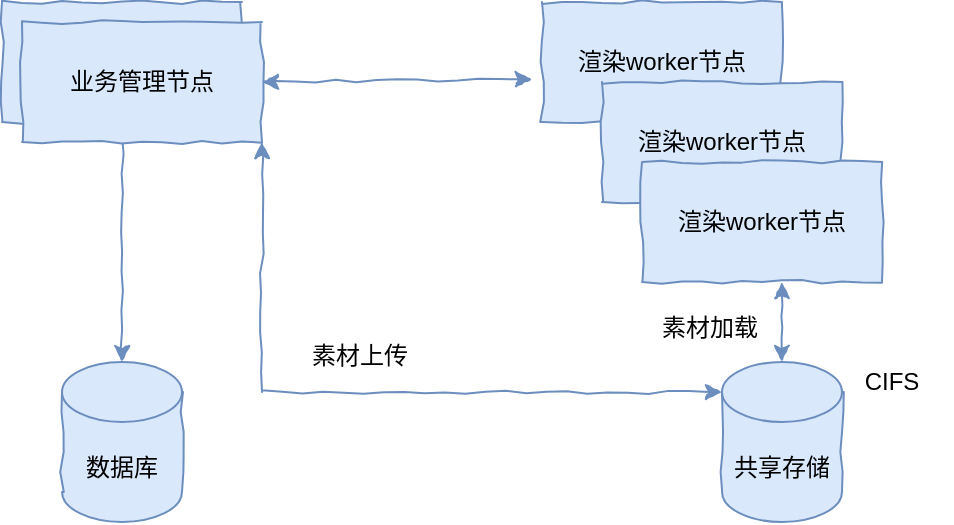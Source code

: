 <mxfile version="22.1.16" type="github" pages="2">
  <diagram name="渲染" id="Ony0uZFM6_0t6FoptmsX">
    <mxGraphModel dx="1434" dy="765" grid="0" gridSize="10" guides="1" tooltips="1" connect="1" arrows="1" fold="1" page="1" pageScale="1" pageWidth="827" pageHeight="1169" math="0" shadow="0">
      <root>
        <mxCell id="0" />
        <mxCell id="1" parent="0" />
        <mxCell id="FOcp_rNZjXHT2OMbQqS7-1" value="共享存储" style="shape=cylinder3;whiteSpace=wrap;html=1;boundedLbl=1;backgroundOutline=1;size=15;fillColor=#dae8fc;strokeColor=#6c8ebf;rounded=0;comic=1;" parent="1" vertex="1">
          <mxGeometry x="420" y="210" width="60" height="80" as="geometry" />
        </mxCell>
        <mxCell id="FOcp_rNZjXHT2OMbQqS7-2" value="数据库" style="shape=cylinder3;whiteSpace=wrap;html=1;boundedLbl=1;backgroundOutline=1;size=15;fillColor=#dae8fc;strokeColor=#6c8ebf;comic=1;" parent="1" vertex="1">
          <mxGeometry x="90" y="210" width="60" height="80" as="geometry" />
        </mxCell>
        <mxCell id="FOcp_rNZjXHT2OMbQqS7-3" value="业务管理节点" style="rounded=0;whiteSpace=wrap;html=1;fillColor=#dae8fc;strokeColor=#6c8ebf;comic=1;" parent="1" vertex="1">
          <mxGeometry x="60" y="30" width="120" height="60" as="geometry" />
        </mxCell>
        <mxCell id="FOcp_rNZjXHT2OMbQqS7-4" value="" style="endArrow=classic;startArrow=classic;html=1;rounded=0;exitX=0.5;exitY=0;exitDx=0;exitDy=0;exitPerimeter=0;entryX=0.5;entryY=1;entryDx=0;entryDy=0;fontSize=12;fillColor=#dae8fc;strokeColor=#6c8ebf;comic=1;" parent="1" source="FOcp_rNZjXHT2OMbQqS7-2" target="FOcp_rNZjXHT2OMbQqS7-3" edge="1">
          <mxGeometry width="50" height="50" relative="1" as="geometry">
            <mxPoint x="317" y="190" as="sourcePoint" />
            <mxPoint x="367" y="140" as="targetPoint" />
          </mxGeometry>
        </mxCell>
        <mxCell id="FOcp_rNZjXHT2OMbQqS7-5" value="业务管理节点" style="rounded=0;whiteSpace=wrap;html=1;fillColor=#dae8fc;strokeColor=#6c8ebf;comic=1;" parent="1" vertex="1">
          <mxGeometry x="70" y="40" width="120" height="60" as="geometry" />
        </mxCell>
        <mxCell id="FOcp_rNZjXHT2OMbQqS7-6" value="渲染worker节点" style="rounded=0;whiteSpace=wrap;html=1;fillColor=#dae8fc;strokeColor=#6c8ebf;comic=1;" parent="1" vertex="1">
          <mxGeometry x="330" y="30" width="120" height="60" as="geometry" />
        </mxCell>
        <mxCell id="FOcp_rNZjXHT2OMbQqS7-7" value="渲染worker节点" style="rounded=0;whiteSpace=wrap;html=1;fillColor=#dae8fc;strokeColor=#6c8ebf;comic=1;" parent="1" vertex="1">
          <mxGeometry x="360" y="70" width="120" height="60" as="geometry" />
        </mxCell>
        <mxCell id="FOcp_rNZjXHT2OMbQqS7-8" value="渲染worker节点" style="rounded=0;whiteSpace=wrap;html=1;fillColor=#dae8fc;strokeColor=#6c8ebf;comic=1;" parent="1" vertex="1">
          <mxGeometry x="380" y="110" width="120" height="60" as="geometry" />
        </mxCell>
        <mxCell id="FOcp_rNZjXHT2OMbQqS7-9" value="" style="endArrow=classic;startArrow=classic;html=1;rounded=0;exitX=1;exitY=0.5;exitDx=0;exitDy=0;entryX=-0.042;entryY=0.642;entryDx=0;entryDy=0;entryPerimeter=0;fontSize=12;fillColor=#dae8fc;strokeColor=#6c8ebf;comic=1;" parent="1" source="FOcp_rNZjXHT2OMbQqS7-5" target="FOcp_rNZjXHT2OMbQqS7-6" edge="1">
          <mxGeometry width="50" height="50" relative="1" as="geometry">
            <mxPoint x="380" y="220" as="sourcePoint" />
            <mxPoint x="430" y="170" as="targetPoint" />
          </mxGeometry>
        </mxCell>
        <mxCell id="FOcp_rNZjXHT2OMbQqS7-10" value="" style="endArrow=classic;startArrow=classic;html=1;rounded=0;exitX=0.5;exitY=0;exitDx=0;exitDy=0;exitPerimeter=0;entryX=0.583;entryY=1;entryDx=0;entryDy=0;entryPerimeter=0;fontSize=12;fillColor=#dae8fc;strokeColor=#6c8ebf;comic=1;" parent="1" source="FOcp_rNZjXHT2OMbQqS7-1" target="FOcp_rNZjXHT2OMbQqS7-8" edge="1">
          <mxGeometry width="50" height="50" relative="1" as="geometry">
            <mxPoint x="380" y="220" as="sourcePoint" />
            <mxPoint x="430" y="170" as="targetPoint" />
          </mxGeometry>
        </mxCell>
        <mxCell id="FOcp_rNZjXHT2OMbQqS7-11" value="CIFS" style="text;html=1;strokeColor=none;fillColor=none;align=center;verticalAlign=middle;whiteSpace=wrap;rounded=0;fontSize=12;fontFamily=Helvetica;fontColor=default;" parent="1" vertex="1">
          <mxGeometry x="475" y="205" width="60" height="30" as="geometry" />
        </mxCell>
        <mxCell id="FOcp_rNZjXHT2OMbQqS7-12" value="" style="endArrow=classic;startArrow=classic;html=1;rounded=0;fontFamily=Helvetica;fontSize=12;fontColor=default;exitX=1;exitY=1;exitDx=0;exitDy=0;entryX=0;entryY=0;entryDx=0;entryDy=15;entryPerimeter=0;strokeColor=#6c8ebf;fillColor=#dae8fc;comic=1;" parent="1" source="FOcp_rNZjXHT2OMbQqS7-5" target="FOcp_rNZjXHT2OMbQqS7-1" edge="1">
          <mxGeometry width="50" height="50" relative="1" as="geometry">
            <mxPoint x="480" y="245" as="sourcePoint" />
            <mxPoint x="530" y="195" as="targetPoint" />
            <Array as="points">
              <mxPoint x="190" y="225" />
            </Array>
          </mxGeometry>
        </mxCell>
        <mxCell id="FOcp_rNZjXHT2OMbQqS7-13" value="素材上传" style="text;html=1;strokeColor=none;fillColor=none;align=center;verticalAlign=middle;whiteSpace=wrap;rounded=0;fontSize=12;fontFamily=Helvetica;fontColor=default;" parent="1" vertex="1">
          <mxGeometry x="209" y="192" width="60" height="30" as="geometry" />
        </mxCell>
        <mxCell id="FOcp_rNZjXHT2OMbQqS7-14" value="素材加载" style="text;html=1;strokeColor=none;fillColor=none;align=center;verticalAlign=middle;whiteSpace=wrap;rounded=0;fontSize=12;fontFamily=Helvetica;fontColor=default;" parent="1" vertex="1">
          <mxGeometry x="384" y="178" width="60" height="30" as="geometry" />
        </mxCell>
      </root>
    </mxGraphModel>
  </diagram>
  <diagram id="kdQ1uOlIyBdFtLqT25dF" name="基因测序">
    <mxGraphModel dx="1062" dy="567" grid="0" gridSize="10" guides="0" tooltips="1" connect="1" arrows="1" fold="1" page="1" pageScale="1" pageWidth="827" pageHeight="1169" math="0" shadow="0">
      <root>
        <mxCell id="0" />
        <mxCell id="1" parent="0" />
        <mxCell id="hNHIFXWzxWRJt-sdTg9D-31" value="" style="rounded=1;whiteSpace=wrap;html=1;fillColor=#fff2cc;strokeColor=#d6b656;" vertex="1" parent="1">
          <mxGeometry x="440" y="100" width="190" height="180" as="geometry" />
        </mxCell>
        <mxCell id="hNHIFXWzxWRJt-sdTg9D-23" value="" style="rounded=1;whiteSpace=wrap;html=1;fillColor=#fff2cc;strokeColor=#d6b656;" vertex="1" parent="1">
          <mxGeometry x="260" y="100" width="160" height="180" as="geometry" />
        </mxCell>
        <mxCell id="hNHIFXWzxWRJt-sdTg9D-7" value="" style="edgeStyle=orthogonalEdgeStyle;rounded=0;orthogonalLoop=1;jettySize=auto;html=1;" edge="1" parent="1" source="hNHIFXWzxWRJt-sdTg9D-1" target="hNHIFXWzxWRJt-sdTg9D-5">
          <mxGeometry relative="1" as="geometry" />
        </mxCell>
        <mxCell id="hNHIFXWzxWRJt-sdTg9D-1" value="测序仪" style="rounded=1;whiteSpace=wrap;html=1;fillColor=#dae8fc;strokeColor=#6c8ebf;" vertex="1" parent="1">
          <mxGeometry x="50" y="120" width="100" height="40" as="geometry" />
        </mxCell>
        <mxCell id="hNHIFXWzxWRJt-sdTg9D-5" value="IDC&lt;br&gt;Server" style="shape=cylinder3;whiteSpace=wrap;html=1;boundedLbl=1;backgroundOutline=1;size=15;fillColor=#dae8fc;strokeColor=#6c8ebf;" vertex="1" parent="1">
          <mxGeometry x="75" y="210" width="50" height="70" as="geometry" />
        </mxCell>
        <mxCell id="hNHIFXWzxWRJt-sdTg9D-9" value="" style="shape=link;html=1;rounded=0;" edge="1" parent="1">
          <mxGeometry width="100" relative="1" as="geometry">
            <mxPoint x="140" y="254.63" as="sourcePoint" />
            <mxPoint x="300" y="254.63" as="targetPoint" />
          </mxGeometry>
        </mxCell>
        <mxCell id="hNHIFXWzxWRJt-sdTg9D-17" value="" style="sketch=0;outlineConnect=0;fontColor=#232F3E;gradientColor=none;fillColor=#ED7100;strokeColor=none;dashed=0;verticalLabelPosition=bottom;verticalAlign=top;align=center;html=1;fontSize=12;fontStyle=0;aspect=fixed;pointerEvents=1;shape=mxgraph.aws4.db_on_instance2;" vertex="1" parent="1">
          <mxGeometry x="270" y="120" width="48" height="48" as="geometry" />
        </mxCell>
        <mxCell id="hNHIFXWzxWRJt-sdTg9D-18" value="" style="sketch=0;outlineConnect=0;fontColor=#232F3E;gradientColor=none;fillColor=#7AA116;strokeColor=none;dashed=0;verticalLabelPosition=bottom;verticalAlign=top;align=center;html=1;fontSize=12;fontStyle=0;aspect=fixed;pointerEvents=1;shape=mxgraph.aws4.bucket;" vertex="1" parent="1">
          <mxGeometry x="310" y="230" width="48.08" height="50" as="geometry" />
        </mxCell>
        <mxCell id="hNHIFXWzxWRJt-sdTg9D-19" value="" style="sketch=0;outlineConnect=0;fontColor=#232F3E;gradientColor=none;fillColor=#ED7100;strokeColor=none;dashed=0;verticalLabelPosition=bottom;verticalAlign=top;align=center;html=1;fontSize=12;fontStyle=0;aspect=fixed;pointerEvents=1;shape=mxgraph.aws4.db_on_instance2;" vertex="1" parent="1">
          <mxGeometry x="318" y="120" width="48" height="48" as="geometry" />
        </mxCell>
        <mxCell id="hNHIFXWzxWRJt-sdTg9D-20" value="" style="sketch=0;outlineConnect=0;fontColor=#232F3E;gradientColor=none;fillColor=#ED7100;strokeColor=none;dashed=0;verticalLabelPosition=bottom;verticalAlign=top;align=center;html=1;fontSize=12;fontStyle=0;aspect=fixed;pointerEvents=1;shape=mxgraph.aws4.db_on_instance2;" vertex="1" parent="1">
          <mxGeometry x="366" y="120" width="48" height="48" as="geometry" />
        </mxCell>
        <mxCell id="hNHIFXWzxWRJt-sdTg9D-21" value="" style="endArrow=classic;html=1;rounded=0;" edge="1" parent="1">
          <mxGeometry width="50" height="50" relative="1" as="geometry">
            <mxPoint x="318.164" y="218" as="sourcePoint" />
            <mxPoint x="318" y="168" as="targetPoint" />
          </mxGeometry>
        </mxCell>
        <mxCell id="hNHIFXWzxWRJt-sdTg9D-22" value="" style="endArrow=classic;html=1;rounded=0;" edge="1" parent="1">
          <mxGeometry width="50" height="50" relative="1" as="geometry">
            <mxPoint x="350" y="170" as="sourcePoint" />
            <mxPoint x="350" y="220" as="targetPoint" />
          </mxGeometry>
        </mxCell>
        <mxCell id="hNHIFXWzxWRJt-sdTg9D-24" value="BCL" style="text;html=1;strokeColor=none;fillColor=none;align=center;verticalAlign=middle;whiteSpace=wrap;rounded=0;" vertex="1" parent="1">
          <mxGeometry x="270" y="180" width="60" height="30" as="geometry" />
        </mxCell>
        <mxCell id="hNHIFXWzxWRJt-sdTg9D-25" value="fastq" style="text;html=1;strokeColor=none;fillColor=none;align=center;verticalAlign=middle;whiteSpace=wrap;rounded=0;" vertex="1" parent="1">
          <mxGeometry x="350" y="180" width="60" height="30" as="geometry" />
        </mxCell>
        <mxCell id="hNHIFXWzxWRJt-sdTg9D-26" value="一级分析" style="text;html=1;strokeColor=none;fillColor=none;align=center;verticalAlign=middle;whiteSpace=wrap;rounded=0;" vertex="1" parent="1">
          <mxGeometry x="340" y="260" width="60" height="30" as="geometry" />
        </mxCell>
        <mxCell id="hNHIFXWzxWRJt-sdTg9D-27" value="" style="sketch=0;outlineConnect=0;fontColor=#232F3E;gradientColor=none;fillColor=#7AA116;strokeColor=none;dashed=0;verticalLabelPosition=bottom;verticalAlign=top;align=center;html=1;fontSize=12;fontStyle=0;aspect=fixed;pointerEvents=1;shape=mxgraph.aws4.file_system;" vertex="1" parent="1">
          <mxGeometry x="497.26" y="190" width="42.74" height="40" as="geometry" />
        </mxCell>
        <mxCell id="hNHIFXWzxWRJt-sdTg9D-28" value="" style="sketch=0;outlineConnect=0;fontColor=#232F3E;gradientColor=none;fillColor=#ED7100;strokeColor=none;dashed=0;verticalLabelPosition=bottom;verticalAlign=top;align=center;html=1;fontSize=12;fontStyle=0;aspect=fixed;pointerEvents=1;shape=mxgraph.aws4.i3_instance;" vertex="1" parent="1">
          <mxGeometry x="450" y="120" width="40" height="40" as="geometry" />
        </mxCell>
        <mxCell id="hNHIFXWzxWRJt-sdTg9D-29" value="" style="sketch=0;outlineConnect=0;fontColor=#232F3E;gradientColor=none;fillColor=#ED7100;strokeColor=none;dashed=0;verticalLabelPosition=bottom;verticalAlign=top;align=center;html=1;fontSize=12;fontStyle=0;aspect=fixed;pointerEvents=1;shape=mxgraph.aws4.i3_instance;" vertex="1" parent="1">
          <mxGeometry x="500" y="120" width="40" height="40" as="geometry" />
        </mxCell>
        <mxCell id="hNHIFXWzxWRJt-sdTg9D-30" value="" style="sketch=0;outlineConnect=0;fontColor=#232F3E;gradientColor=none;fillColor=#ED7100;strokeColor=none;dashed=0;verticalLabelPosition=bottom;verticalAlign=top;align=center;html=1;fontSize=12;fontStyle=0;aspect=fixed;pointerEvents=1;shape=mxgraph.aws4.i3_instance;" vertex="1" parent="1">
          <mxGeometry x="550" y="120" width="40" height="40" as="geometry" />
        </mxCell>
        <mxCell id="hNHIFXWzxWRJt-sdTg9D-32" value="二级分析" style="text;html=1;strokeColor=none;fillColor=none;align=center;verticalAlign=middle;whiteSpace=wrap;rounded=0;" vertex="1" parent="1">
          <mxGeometry x="500" y="260" width="60" height="30" as="geometry" />
        </mxCell>
        <mxCell id="hNHIFXWzxWRJt-sdTg9D-33" value="" style="endArrow=classic;html=1;rounded=0;" edge="1" parent="1" source="hNHIFXWzxWRJt-sdTg9D-18">
          <mxGeometry width="50" height="50" relative="1" as="geometry">
            <mxPoint x="480" y="350" as="sourcePoint" />
            <mxPoint x="520" y="230" as="targetPoint" />
            <Array as="points">
              <mxPoint x="520" y="255" />
            </Array>
          </mxGeometry>
        </mxCell>
        <mxCell id="hNHIFXWzxWRJt-sdTg9D-34" value="POSIX" style="text;html=1;strokeColor=none;fillColor=none;align=center;verticalAlign=middle;whiteSpace=wrap;rounded=0;" vertex="1" parent="1">
          <mxGeometry x="488.63" y="160" width="60" height="30" as="geometry" />
        </mxCell>
        <mxCell id="hNHIFXWzxWRJt-sdTg9D-35" value="" style="sketch=0;pointerEvents=1;shadow=0;dashed=0;html=1;strokeColor=none;fillColor=#005F4B;labelPosition=center;verticalLabelPosition=bottom;verticalAlign=top;align=center;outlineConnect=0;shape=mxgraph.veeam2.report;" vertex="1" parent="1">
          <mxGeometry x="580.04" y="185.5" width="28.0" height="39" as="geometry" />
        </mxCell>
        <mxCell id="hNHIFXWzxWRJt-sdTg9D-36" value="" style="sketch=0;outlineConnect=0;fontColor=#232F3E;gradientColor=none;fillColor=#7AA116;strokeColor=none;dashed=0;verticalLabelPosition=bottom;verticalAlign=top;align=center;html=1;fontSize=12;fontStyle=0;aspect=fixed;pointerEvents=1;shape=mxgraph.aws4.bucket;" vertex="1" parent="1">
          <mxGeometry x="570" y="224.5" width="48.08" height="50" as="geometry" />
        </mxCell>
        <mxCell id="hNHIFXWzxWRJt-sdTg9D-39" value="报告下载" style="text;html=1;strokeColor=none;fillColor=none;align=center;verticalAlign=middle;whiteSpace=wrap;rounded=0;" vertex="1" parent="1">
          <mxGeometry x="560" y="160" width="60" height="30" as="geometry" />
        </mxCell>
      </root>
    </mxGraphModel>
  </diagram>
</mxfile>
